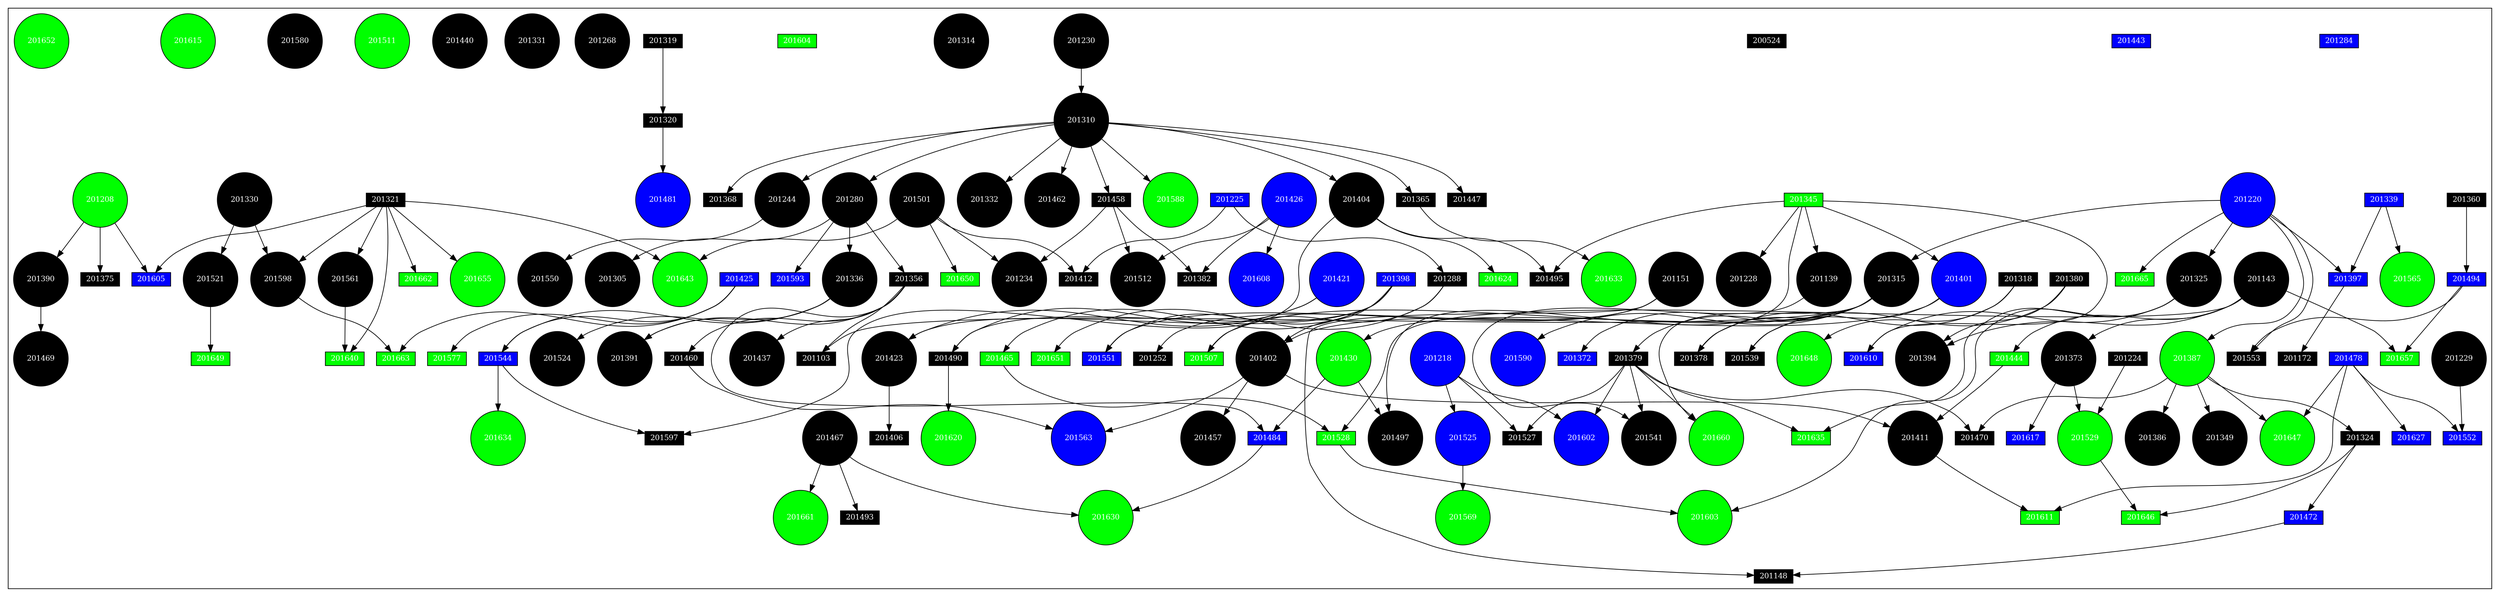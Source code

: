 digraph GRAPH_0 {
edge [ dir=arrow];
graph [ rankdir = TB ];
ratio = auto;
mincross = 2.0;
node [
    fontsize=11,
    fillcolor=white,
    style=filled,
];
subgraph cluster_0 {
label = ""
201379 [ label="201379", rank=41, shape=rectangle, width=0.000, height=0.000, fillcolor="black", fontcolor="white" ]
201646 [ label="201646", rank=41, shape=rectangle, width=0.000, height=0.000, fillcolor="green", fontcolor="white" ]
201478 [ label="201478", rank=38, shape=rectangle, width=0.000, height=0.000, fillcolor="blue", fontcolor="white" ]
201494 [ label="201494", rank=39, shape=rectangle, width=0.000, height=0.000, fillcolor="blue", fontcolor="white" ]
201339 [ label="201339", rank=35, shape=rectangle, width=0.000, height=0.000, fillcolor="blue", fontcolor="white" ]
201318 [ label="201318", rank=36, shape=rectangle, width=0.000, height=0.000, fillcolor="black", fontcolor="white" ]
201225 [ label="201225", rank=32, shape=rectangle, width=0.000, height=0.000, fillcolor="blue", fontcolor="white" ]
201406 [ label="201406", rank=42, shape=rectangle, width=0.000, height=0.000, fillcolor="black", fontcolor="white" ]
201465 [ label="201465", rank=37, shape=rectangle, width=0.000, height=0.000, fillcolor="green", fontcolor="white" ]
201470 [ label="201470", rank=42, shape=rectangle, width=0.000, height=0.000, fillcolor="black", fontcolor="white" ]
201610 [ label="201610", rank=42, shape=rectangle, width=0.000, height=0.000, fillcolor="blue", fontcolor="white" ]
201397 [ label="201397", rank=37, shape=rectangle, width=0.000, height=0.000, fillcolor="blue", fontcolor="white" ]
201284 [ label="201284", rank=34, shape=rectangle, width=0.000, height=0.000, fillcolor="blue", fontcolor="white" ]
201380 [ label="201380", rank=38, shape=rectangle, width=0.000, height=0.000, fillcolor="black", fontcolor="white" ]
201444 [ label="201444", rank=37, shape=rectangle, width=0.000, height=0.000, fillcolor="green", fontcolor="white" ]
201252 [ label="201252", rank=40, shape=rectangle, width=0.000, height=0.000, fillcolor="black", fontcolor="white" ]
201490 [ label="201490", rank=40, shape=rectangle, width=0.000, height=0.000, fillcolor="black", fontcolor="white" ]
201617 [ label="201617", rank=41, shape=rectangle, width=0.000, height=0.000, fillcolor="blue", fontcolor="white" ]
201472 [ label="201472", rank=38, shape=rectangle, width=0.000, height=0.000, fillcolor="blue", fontcolor="white" ]
201398 [ label="201398", rank=37, shape=rectangle, width=0.000, height=0.000, fillcolor="blue", fontcolor="white" ]
201611 [ label="201611", rank=40, shape=rectangle, width=0.000, height=0.000, fillcolor="green", fontcolor="white" ]
201527 [ label="201527", rank=41, shape=rectangle, width=0.000, height=0.000, fillcolor="black", fontcolor="white" ]
201528 [ label="201528", rank=39, shape=rectangle, width=0.000, height=0.000, fillcolor="green", fontcolor="white" ]
201103 [ label="201103", rank=38, shape=rectangle, width=0.000, height=0.000, fillcolor="black", fontcolor="white" ]
201627 [ label="201627", rank=41, shape=rectangle, width=0.000, height=0.000, fillcolor="blue", fontcolor="white" ]
201493 [ label="201493", rank=42, shape=rectangle, width=0.000, height=0.000, fillcolor="black", fontcolor="white" ]
201345 [ label="201345", rank=34, shape=rectangle, width=0.000, height=0.000, fillcolor="green", fontcolor="white" ]
201172 [ label="201172", rank=40, shape=rectangle, width=0.000, height=0.000, fillcolor="black", fontcolor="white" ]
201378 [ label="201378", rank=38, shape=rectangle, width=0.000, height=0.000, fillcolor="black", fontcolor="white" ]
201495 [ label="201495", rank=40, shape=rectangle, width=0.000, height=0.000, fillcolor="black", fontcolor="white" ]
201551 [ label="201551", rank=41, shape=rectangle, width=0.000, height=0.000, fillcolor="blue", fontcolor="white" ]
201539 [ label="201539", rank=41, shape=rectangle, width=0.000, height=0.000, fillcolor="black", fontcolor="white" ]
201665 [ label="201665", rank=42, shape=rectangle, width=0.000, height=0.000, fillcolor="green", fontcolor="white" ]
201443 [ label="201443", rank=38, shape=rectangle, width=0.000, height=0.000, fillcolor="blue", fontcolor="white" ]
201360 [ label="201360", rank=38, shape=rectangle, width=0.000, height=0.000, fillcolor="black", fontcolor="white" ]
201507 [ label="201507", rank=38, shape=rectangle, width=0.000, height=0.000, fillcolor="green", fontcolor="white" ]
201657 [ label="201657", rank=42, shape=rectangle, width=0.000, height=0.000, fillcolor="green", fontcolor="white" ]
201553 [ label="201553", rank=41, shape=rectangle, width=0.000, height=0.000, fillcolor="black", fontcolor="white" ]
201148 [ label="201148", rank=41, shape=rectangle, width=0.000, height=0.000, fillcolor="black", fontcolor="white" ]
201372 [ label="201372", rank=36, shape=rectangle, width=0.000, height=0.000, fillcolor="blue", fontcolor="white" ]
201224 [ label="201224", rank=35, shape=rectangle, width=0.000, height=0.000, fillcolor="black", fontcolor="white" ]
201635 [ label="201635", rank=41, shape=rectangle, width=0.000, height=0.000, fillcolor="green", fontcolor="white" ]
201484 [ label="201484", rank=38, shape=rectangle, width=0.000, height=0.000, fillcolor="blue", fontcolor="white" ]
201552 [ label="201552", rank=40, shape=rectangle, width=0.000, height=0.000, fillcolor="blue", fontcolor="white" ]
201324 [ label="201324", rank=38, shape=rectangle, width=0.000, height=0.000, fillcolor="black", fontcolor="white" ]
200524 [ label="200524", rank=27, shape=rectangle, width=0.000, height=0.000, fillcolor="black", fontcolor="white" ]
201139 [ label="201139", rank=42, shape=circle, width=0.000, height=0.000, fillcolor="black", fontcolor="white" ]
201143 [ label="201143", rank=32, shape=circle, width=0.000, height=0.000, fillcolor="black", fontcolor="white" ]
201151 [ label="201151", rank=34, shape=circle, width=0.000, height=0.000, fillcolor="black", fontcolor="white" ]
201218 [ label="201218", rank=33, shape=circle, width=0.000, height=0.000, fillcolor="blue", fontcolor="white" ]
201220 [ label="201220", rank=32, shape=circle, width=0.000, height=0.000, fillcolor="blue", fontcolor="white" ]
201228 [ label="201228", rank=38, shape=circle, width=0.000, height=0.000, fillcolor="black", fontcolor="white" ]
201229 [ label="201229", rank=38, shape=circle, width=0.000, height=0.000, fillcolor="black", fontcolor="white" ]
201230 [ label="201230", rank=34, shape=circle, width=0.000, height=0.000, fillcolor="black", fontcolor="white" ]
201305 [ label="201305", rank=38, shape=circle, width=0.000, height=0.000, fillcolor="black", fontcolor="white" ]
201314 [ label="201314", rank=37, shape=circle, width=0.000, height=0.000, fillcolor="black", fontcolor="white" ]
201315 [ label="201315", rank=35, shape=circle, width=0.000, height=0.000, fillcolor="black", fontcolor="white" ]
201325 [ label="201325", rank=40, shape=circle, width=0.000, height=0.000, fillcolor="black", fontcolor="white" ]
201349 [ label="201349", rank=39, shape=circle, width=0.000, height=0.000, fillcolor="black", fontcolor="white" ]
201373 [ label="201373", rank=37, shape=circle, width=0.000, height=0.000, fillcolor="black", fontcolor="white" ]
201386 [ label="201386", rank=39, shape=circle, width=0.000, height=0.000, fillcolor="black", fontcolor="white" ]
201387 [ label="201387", rank=35, shape=circle, width=0.000, height=0.000, fillcolor="green", fontcolor="white" ]
201394 [ label="201394", rank=39, shape=circle, width=0.000, height=0.000, fillcolor="black", fontcolor="white" ]
201401 [ label="201401", rank=36, shape=circle, width=0.000, height=0.000, fillcolor="blue", fontcolor="white" ]
201402 [ label="201402", rank=39, shape=circle, width=0.000, height=0.000, fillcolor="black", fontcolor="white" ]
201411 [ label="201411", rank=39, shape=circle, width=0.000, height=0.000, fillcolor="black", fontcolor="white" ]
201421 [ label="201421", rank=37, shape=circle, width=0.000, height=0.000, fillcolor="blue", fontcolor="white" ]
201423 [ label="201423", rank=40, shape=circle, width=0.000, height=0.000, fillcolor="black", fontcolor="white" ]
201430 [ label="201430", rank=36, shape=circle, width=0.000, height=0.000, fillcolor="green", fontcolor="white" ]
201437 [ label="201437", rank=38, shape=circle, width=0.000, height=0.000, fillcolor="black", fontcolor="white" ]
201457 [ label="201457", rank=40, shape=circle, width=0.000, height=0.000, fillcolor="black", fontcolor="white" ]
201467 [ label="201467", rank=41, shape=circle, width=0.000, height=0.000, fillcolor="black", fontcolor="white" ]
201497 [ label="201497", rank=41, shape=circle, width=0.000, height=0.000, fillcolor="black", fontcolor="white" ]
201529 [ label="201529", rank=39, shape=circle, width=0.000, height=0.000, fillcolor="green", fontcolor="white" ]
201541 [ label="201541", rank=42, shape=circle, width=0.000, height=0.000, fillcolor="black", fontcolor="white" ]
201563 [ label="201563", rank=41, shape=circle, width=0.000, height=0.000, fillcolor="blue", fontcolor="white" ]
201565 [ label="201565", rank=40, shape=circle, width=0.000, height=0.000, fillcolor="green", fontcolor="white" ]
201590 [ label="201590", rank=41, shape=circle, width=0.000, height=0.000, fillcolor="blue", fontcolor="white" ]
201602 [ label="201602", rank=41, shape=circle, width=0.000, height=0.000, fillcolor="blue", fontcolor="white" ]
201603 [ label="201603", rank=40, shape=circle, width=0.000, height=0.000, fillcolor="green", fontcolor="white" ]
201620 [ label="201620", rank=41, shape=circle, width=0.000, height=0.000, fillcolor="green", fontcolor="white" ]
201630 [ label="201630", rank=41, shape=circle, width=0.000, height=0.000, fillcolor="green", fontcolor="white" ]
201647 [ label="201647", rank=41, shape=circle, width=0.000, height=0.000, fillcolor="green", fontcolor="white" ]
201648 [ label="201648", rank=41, shape=circle, width=0.000, height=0.000, fillcolor="green", fontcolor="white" ]
201660 [ label="201660", rank=42, shape=circle, width=0.000, height=0.000, fillcolor="green", fontcolor="white" ]
201661 [ label="201661", rank=42, shape=circle, width=0.000, height=0.000, fillcolor="green", fontcolor="white" ]
201321 [ label="201321", rank=40, shape=rectangle, width=0.000, height=0.000, fillcolor="black", fontcolor="white" ]
201577 [ label="201577", rank=40, shape=rectangle, width=0.000, height=0.000, fillcolor="green", fontcolor="white" ]
201662 [ label="201662", rank=42, shape=rectangle, width=0.000, height=0.000, fillcolor="green", fontcolor="white" ]
201412 [ label="201412", rank=41, shape=rectangle, width=0.000, height=0.000, fillcolor="black", fontcolor="white" ]
201597 [ label="201597", rank=42, shape=rectangle, width=0.000, height=0.000, fillcolor="black", fontcolor="white" ]
201458 [ label="201458", rank=39, shape=rectangle, width=0.000, height=0.000, fillcolor="black", fontcolor="white" ]
201605 [ label="201605", rank=42, shape=rectangle, width=0.000, height=0.000, fillcolor="blue", fontcolor="white" ]
201544 [ label="201544", rank=40, shape=rectangle, width=0.000, height=0.000, fillcolor="blue", fontcolor="white" ]
201604 [ label="201604", rank=40, shape=rectangle, width=0.000, height=0.000, fillcolor="green", fontcolor="white" ]
201650 [ label="201650", rank=41, shape=rectangle, width=0.000, height=0.000, fillcolor="green", fontcolor="white" ]
201319 [ label="201319", rank=35, shape=rectangle, width=0.000, height=0.000, fillcolor="black", fontcolor="white" ]
201593 [ label="201593", rank=41, shape=rectangle, width=0.000, height=0.000, fillcolor="blue", fontcolor="white" ]
201288 [ label="201288", rank=35, shape=rectangle, width=0.000, height=0.000, fillcolor="black", fontcolor="white" ]
201447 [ label="201447", rank=38, shape=rectangle, width=0.000, height=0.000, fillcolor="black", fontcolor="white" ]
201663 [ label="201663", rank=42, shape=rectangle, width=0.000, height=0.000, fillcolor="green", fontcolor="white" ]
201356 [ label="201356", rank=38, shape=rectangle, width=0.000, height=0.000, fillcolor="black", fontcolor="white" ]
201320 [ label="201320", rank=35, shape=rectangle, width=0.000, height=0.000, fillcolor="black", fontcolor="white" ]
201368 [ label="201368", rank=40, shape=rectangle, width=0.000, height=0.000, fillcolor="black", fontcolor="white" ]
201649 [ label="201649", rank=42, shape=rectangle, width=0.000, height=0.000, fillcolor="green", fontcolor="white" ]
201624 [ label="201624", rank=41, shape=rectangle, width=0.000, height=0.000, fillcolor="green", fontcolor="white" ]
201365 [ label="201365", rank=41, shape=rectangle, width=0.000, height=0.000, fillcolor="black", fontcolor="white" ]
201640 [ label="201640", rank=41, shape=rectangle, width=0.000, height=0.000, fillcolor="green", fontcolor="white" ]
201375 [ label="201375", rank=38, shape=rectangle, width=0.000, height=0.000, fillcolor="black", fontcolor="white" ]
201651 [ label="201651", rank=41, shape=rectangle, width=0.000, height=0.000, fillcolor="green", fontcolor="white" ]
201425 [ label="201425", rank=37, shape=rectangle, width=0.000, height=0.000, fillcolor="blue", fontcolor="white" ]
201382 [ label="201382", rank=41, shape=rectangle, width=0.000, height=0.000, fillcolor="black", fontcolor="white" ]
201460 [ label="201460", rank=40, shape=rectangle, width=0.000, height=0.000, fillcolor="black", fontcolor="white" ]
201208 [ label="201208", rank=31, shape=circle, width=0.000, height=0.000, fillcolor="green", fontcolor="white" ]
201234 [ label="201234", rank=41, shape=circle, width=0.000, height=0.000, fillcolor="black", fontcolor="white" ]
201244 [ label="201244", rank=41, shape=circle, width=0.000, height=0.000, fillcolor="black", fontcolor="white" ]
201268 [ label="201268", rank=34, shape=circle, width=0.000, height=0.000, fillcolor="black", fontcolor="white" ]
201280 [ label="201280", rank=38, shape=circle, width=0.000, height=0.000, fillcolor="black", fontcolor="white" ]
201310 [ label="201310", rank=35, shape=circle, width=0.000, height=0.000, fillcolor="black", fontcolor="white" ]
201330 [ label="201330", rank=37, shape=circle, width=0.000, height=0.000, fillcolor="black", fontcolor="white" ]
201331 [ label="201331", rank=38, shape=circle, width=0.000, height=0.000, fillcolor="black", fontcolor="white" ]
201332 [ label="201332", rank=37, shape=circle, width=0.000, height=0.000, fillcolor="black", fontcolor="white" ]
201336 [ label="201336", rank=38, shape=circle, width=0.000, height=0.000, fillcolor="black", fontcolor="white" ]
201390 [ label="201390", rank=38, shape=circle, width=0.000, height=0.000, fillcolor="black", fontcolor="white" ]
201391 [ label="201391", rank=40, shape=circle, width=0.000, height=0.000, fillcolor="black", fontcolor="white" ]
201404 [ label="201404", rank=39, shape=circle, width=0.000, height=0.000, fillcolor="black", fontcolor="white" ]
201426 [ label="201426", rank=37, shape=circle, width=0.000, height=0.000, fillcolor="blue", fontcolor="white" ]
201440 [ label="201440", rank=40, shape=circle, width=0.000, height=0.000, fillcolor="black", fontcolor="white" ]
201462 [ label="201462", rank=39, shape=circle, width=0.000, height=0.000, fillcolor="black", fontcolor="white" ]
201469 [ label="201469", rank=41, shape=circle, width=0.000, height=0.000, fillcolor="black", fontcolor="white" ]
201481 [ label="201481", rank=38, shape=circle, width=0.000, height=0.000, fillcolor="blue", fontcolor="white" ]
201501 [ label="201501", rank=40, shape=circle, width=0.000, height=0.000, fillcolor="black", fontcolor="white" ]
201511 [ label="201511", rank=38, shape=circle, width=0.000, height=0.000, fillcolor="green", fontcolor="white" ]
201512 [ label="201512", rank=41, shape=circle, width=0.000, height=0.000, fillcolor="black", fontcolor="white" ]
201521 [ label="201521", rank=40, shape=circle, width=0.000, height=0.000, fillcolor="black", fontcolor="white" ]
201524 [ label="201524", rank=42, shape=circle, width=0.000, height=0.000, fillcolor="black", fontcolor="white" ]
201525 [ label="201525", rank=39, shape=circle, width=0.000, height=0.000, fillcolor="blue", fontcolor="white" ]
201550 [ label="201550", rank=41, shape=circle, width=0.000, height=0.000, fillcolor="black", fontcolor="white" ]
201561 [ label="201561", rank=41, shape=circle, width=0.000, height=0.000, fillcolor="black", fontcolor="white" ]
201569 [ label="201569", rank=40, shape=circle, width=0.000, height=0.000, fillcolor="green", fontcolor="white" ]
201580 [ label="201580", rank=41, shape=circle, width=0.000, height=0.000, fillcolor="black", fontcolor="white" ]
201588 [ label="201588", rank=40, shape=circle, width=0.000, height=0.000, fillcolor="green", fontcolor="white" ]
201598 [ label="201598", rank=42, shape=circle, width=0.000, height=0.000, fillcolor="black", fontcolor="white" ]
201608 [ label="201608", rank=42, shape=circle, width=0.000, height=0.000, fillcolor="blue", fontcolor="white" ]
201615 [ label="201615", rank=40, shape=circle, width=0.000, height=0.000, fillcolor="green", fontcolor="white" ]
201633 [ label="201633", rank=41, shape=circle, width=0.000, height=0.000, fillcolor="green", fontcolor="white" ]
201634 [ label="201634", rank=41, shape=circle, width=0.000, height=0.000, fillcolor="green", fontcolor="white" ]
201643 [ label="201643", rank=41, shape=circle, width=0.000, height=0.000, fillcolor="green", fontcolor="white" ]
201652 [ label="201652", rank=41, shape=circle, width=0.000, height=0.000, fillcolor="green", fontcolor="white" ]
201655 [ label="201655", rank=42, shape=circle, width=0.000, height=0.000, fillcolor="green", fontcolor="white" ]
}
201315 -> 201379 [ weight=2 ]
201529 -> 201646 [ weight=2 ]
201324 -> 201646 [ weight=2 ]
201360 -> 201494 [ weight=2 ]
201423 -> 201406 [ weight=2 ]
201398 -> 201465 [ weight=2 ]
201379 -> 201470 [ weight=2 ]
201387 -> 201470 [ weight=2 ]
201325 -> 201610 [ weight=2 ]
201345 -> 201610 [ weight=2 ]
201339 -> 201397 [ weight=2 ]
201220 -> 201397 [ weight=2 ]
201143 -> 201444 [ weight=2 ]
201151 -> 201252 [ weight=2 ]
201421 -> 201490 [ weight=2 ]
201398 -> 201490 [ weight=2 ]
201373 -> 201617 [ weight=2 ]
201324 -> 201472 [ weight=2 ]
201411 -> 201611 [ weight=2 ]
201478 -> 201611 [ weight=2 ]
201379 -> 201527 [ weight=2 ]
201218 -> 201527 [ weight=2 ]
201143 -> 201528 [ weight=2 ]
201465 -> 201528 [ weight=2 ]
201356 -> 201103 [ weight=2 ]
201315 -> 201103 [ weight=2 ]
201478 -> 201627 [ weight=2 ]
201467 -> 201493 [ weight=2 ]
201397 -> 201172 [ weight=2 ]
201318 -> 201378 [ weight=2 ]
201315 -> 201378 [ weight=2 ]
201404 -> 201495 [ weight=2 ]
201345 -> 201495 [ weight=2 ]
201151 -> 201551 [ weight=2 ]
201398 -> 201551 [ weight=2 ]
201401 -> 201539 [ weight=2 ]
201380 -> 201539 [ weight=2 ]
201220 -> 201665 [ weight=2 ]
201288 -> 201507 [ weight=2 ]
201315 -> 201507 [ weight=2 ]
201143 -> 201657 [ weight=2 ]
201494 -> 201657 [ weight=2 ]
201494 -> 201553 [ weight=2 ]
201220 -> 201553 [ weight=2 ]
201472 -> 201148 [ weight=2 ]
201151 -> 201148 [ weight=2 ]
201315 -> 201372 [ weight=2 ]
201325 -> 201635 [ weight=2 ]
201379 -> 201635 [ weight=2 ]
201356 -> 201484 [ weight=2 ]
201430 -> 201484 [ weight=2 ]
201229 -> 201552 [ weight=2 ]
201478 -> 201552 [ weight=2 ]
201387 -> 201324 [ weight=2 ]
201345 -> 201139 [ weight=2 ]
201345 -> 201228 [ weight=2 ]
201280 -> 201305 [ weight=2 ]
201220 -> 201315 [ weight=2 ]
201220 -> 201325 [ weight=2 ]
201387 -> 201349 [ weight=2 ]
201143 -> 201373 [ weight=2 ]
201387 -> 201386 [ weight=2 ]
201220 -> 201387 [ weight=2 ]
201143 -> 201394 [ weight=2 ]
201380 -> 201394 [ weight=2 ]
201345 -> 201401 [ weight=2 ]
201401 -> 201402 [ weight=2 ]
201398 -> 201402 [ weight=2 ]
201402 -> 201411 [ weight=2 ]
201444 -> 201411 [ weight=2 ]
201421 -> 201423 [ weight=2 ]
201398 -> 201423 [ weight=2 ]
201315 -> 201430 [ weight=2 ]
201356 -> 201437 [ weight=2 ]
201402 -> 201457 [ weight=2 ]
201430 -> 201497 [ weight=2 ]
201345 -> 201497 [ weight=2 ]
201373 -> 201529 [ weight=2 ]
201224 -> 201529 [ weight=2 ]
201139 -> 201541 [ weight=2 ]
201379 -> 201541 [ weight=2 ]
201402 -> 201563 [ weight=2 ]
201460 -> 201563 [ weight=2 ]
201339 -> 201565 [ weight=2 ]
201315 -> 201590 [ weight=2 ]
201379 -> 201602 [ weight=2 ]
201218 -> 201602 [ weight=2 ]
201528 -> 201603 [ weight=2 ]
201325 -> 201603 [ weight=2 ]
201490 -> 201620 [ weight=2 ]
201484 -> 201630 [ weight=2 ]
201467 -> 201630 [ weight=2 ]
201478 -> 201647 [ weight=2 ]
201387 -> 201647 [ weight=2 ]
201318 -> 201648 [ weight=2 ]
201379 -> 201660 [ weight=2 ]
201315 -> 201660 [ weight=2 ]
201467 -> 201661 [ weight=2 ]
201425 -> 201577 [ weight=2 ]
201321 -> 201662 [ weight=2 ]
201225 -> 201412 [ weight=2 ]
201501 -> 201412 [ weight=2 ]
201404 -> 201597 [ weight=2 ]
201544 -> 201597 [ weight=2 ]
201310 -> 201458 [ weight=2 ]
201321 -> 201605 [ weight=2 ]
201208 -> 201605 [ weight=2 ]
201425 -> 201544 [ weight=2 ]
201336 -> 201544 [ weight=2 ]
201501 -> 201650 [ weight=2 ]
201280 -> 201593 [ weight=2 ]
201225 -> 201288 [ weight=2 ]
201310 -> 201447 [ weight=2 ]
201598 -> 201663 [ weight=2 ]
201425 -> 201663 [ weight=2 ]
201280 -> 201356 [ weight=2 ]
201319 -> 201320 [ weight=2 ]
201310 -> 201368 [ weight=2 ]
201521 -> 201649 [ weight=2 ]
201404 -> 201624 [ weight=2 ]
201310 -> 201365 [ weight=2 ]
201561 -> 201640 [ weight=2 ]
201321 -> 201640 [ weight=2 ]
201208 -> 201375 [ weight=2 ]
201288 -> 201651 [ weight=2 ]
201458 -> 201382 [ weight=2 ]
201426 -> 201382 [ weight=2 ]
201356 -> 201460 [ weight=2 ]
201458 -> 201234 [ weight=2 ]
201501 -> 201234 [ weight=2 ]
201310 -> 201244 [ weight=2 ]
201310 -> 201280 [ weight=2 ]
201230 -> 201310 [ weight=2 ]
201310 -> 201332 [ weight=2 ]
201280 -> 201336 [ weight=2 ]
201208 -> 201390 [ weight=2 ]
201356 -> 201391 [ weight=2 ]
201336 -> 201391 [ weight=2 ]
201310 -> 201404 [ weight=2 ]
201310 -> 201462 [ weight=2 ]
201390 -> 201469 [ weight=2 ]
201320 -> 201481 [ weight=2 ]
201458 -> 201512 [ weight=2 ]
201426 -> 201512 [ weight=2 ]
201330 -> 201521 [ weight=2 ]
201336 -> 201524 [ weight=2 ]
201218 -> 201525 [ weight=2 ]
201244 -> 201550 [ weight=2 ]
201321 -> 201561 [ weight=2 ]
201525 -> 201569 [ weight=2 ]
201310 -> 201588 [ weight=2 ]
201330 -> 201598 [ weight=2 ]
201321 -> 201598 [ weight=2 ]
201426 -> 201608 [ weight=2 ]
201365 -> 201633 [ weight=2 ]
201544 -> 201634 [ weight=2 ]
201501 -> 201643 [ weight=2 ]
201321 -> 201643 [ weight=2 ]
201321 -> 201655 [ weight=2 ]
}
